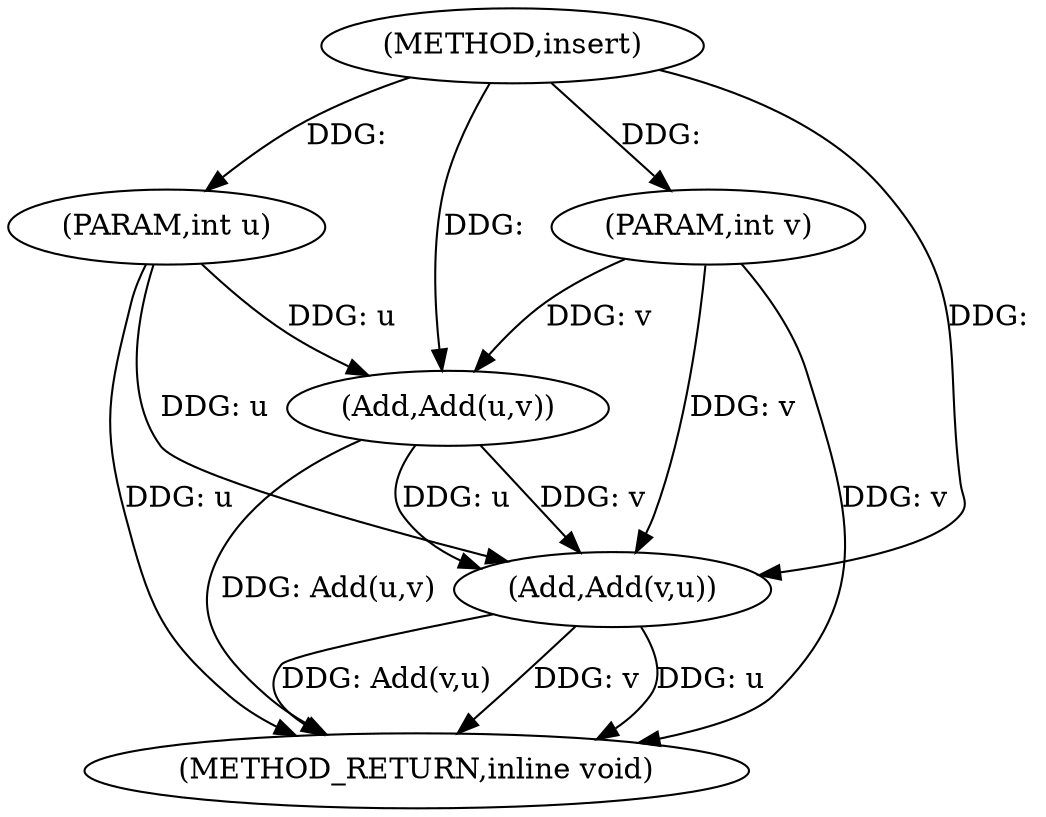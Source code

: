 digraph "insert" {  
"1000210" [label = "(METHOD,insert)" ]
"1000221" [label = "(METHOD_RETURN,inline void)" ]
"1000211" [label = "(PARAM,int u)" ]
"1000212" [label = "(PARAM,int v)" ]
"1000215" [label = "(Add,Add(u,v))" ]
"1000218" [label = "(Add,Add(v,u))" ]
  "1000211" -> "1000221"  [ label = "DDG: u"] 
  "1000212" -> "1000221"  [ label = "DDG: v"] 
  "1000215" -> "1000221"  [ label = "DDG: Add(u,v)"] 
  "1000218" -> "1000221"  [ label = "DDG: v"] 
  "1000218" -> "1000221"  [ label = "DDG: u"] 
  "1000218" -> "1000221"  [ label = "DDG: Add(v,u)"] 
  "1000210" -> "1000211"  [ label = "DDG: "] 
  "1000210" -> "1000212"  [ label = "DDG: "] 
  "1000211" -> "1000215"  [ label = "DDG: u"] 
  "1000210" -> "1000215"  [ label = "DDG: "] 
  "1000212" -> "1000215"  [ label = "DDG: v"] 
  "1000215" -> "1000218"  [ label = "DDG: v"] 
  "1000212" -> "1000218"  [ label = "DDG: v"] 
  "1000210" -> "1000218"  [ label = "DDG: "] 
  "1000215" -> "1000218"  [ label = "DDG: u"] 
  "1000211" -> "1000218"  [ label = "DDG: u"] 
}
